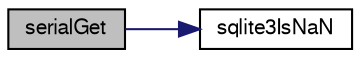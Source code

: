 digraph "serialGet"
{
  edge [fontname="FreeSans",fontsize="10",labelfontname="FreeSans",labelfontsize="10"];
  node [fontname="FreeSans",fontsize="10",shape=record];
  rankdir="LR";
  Node289546 [label="serialGet",height=0.2,width=0.4,color="black", fillcolor="grey75", style="filled", fontcolor="black"];
  Node289546 -> Node289547 [color="midnightblue",fontsize="10",style="solid",fontname="FreeSans"];
  Node289547 [label="sqlite3IsNaN",height=0.2,width=0.4,color="black", fillcolor="white", style="filled",URL="$sqlite3_8c.html#aed4d78203877c3486765ccbc7feebb50"];
}
